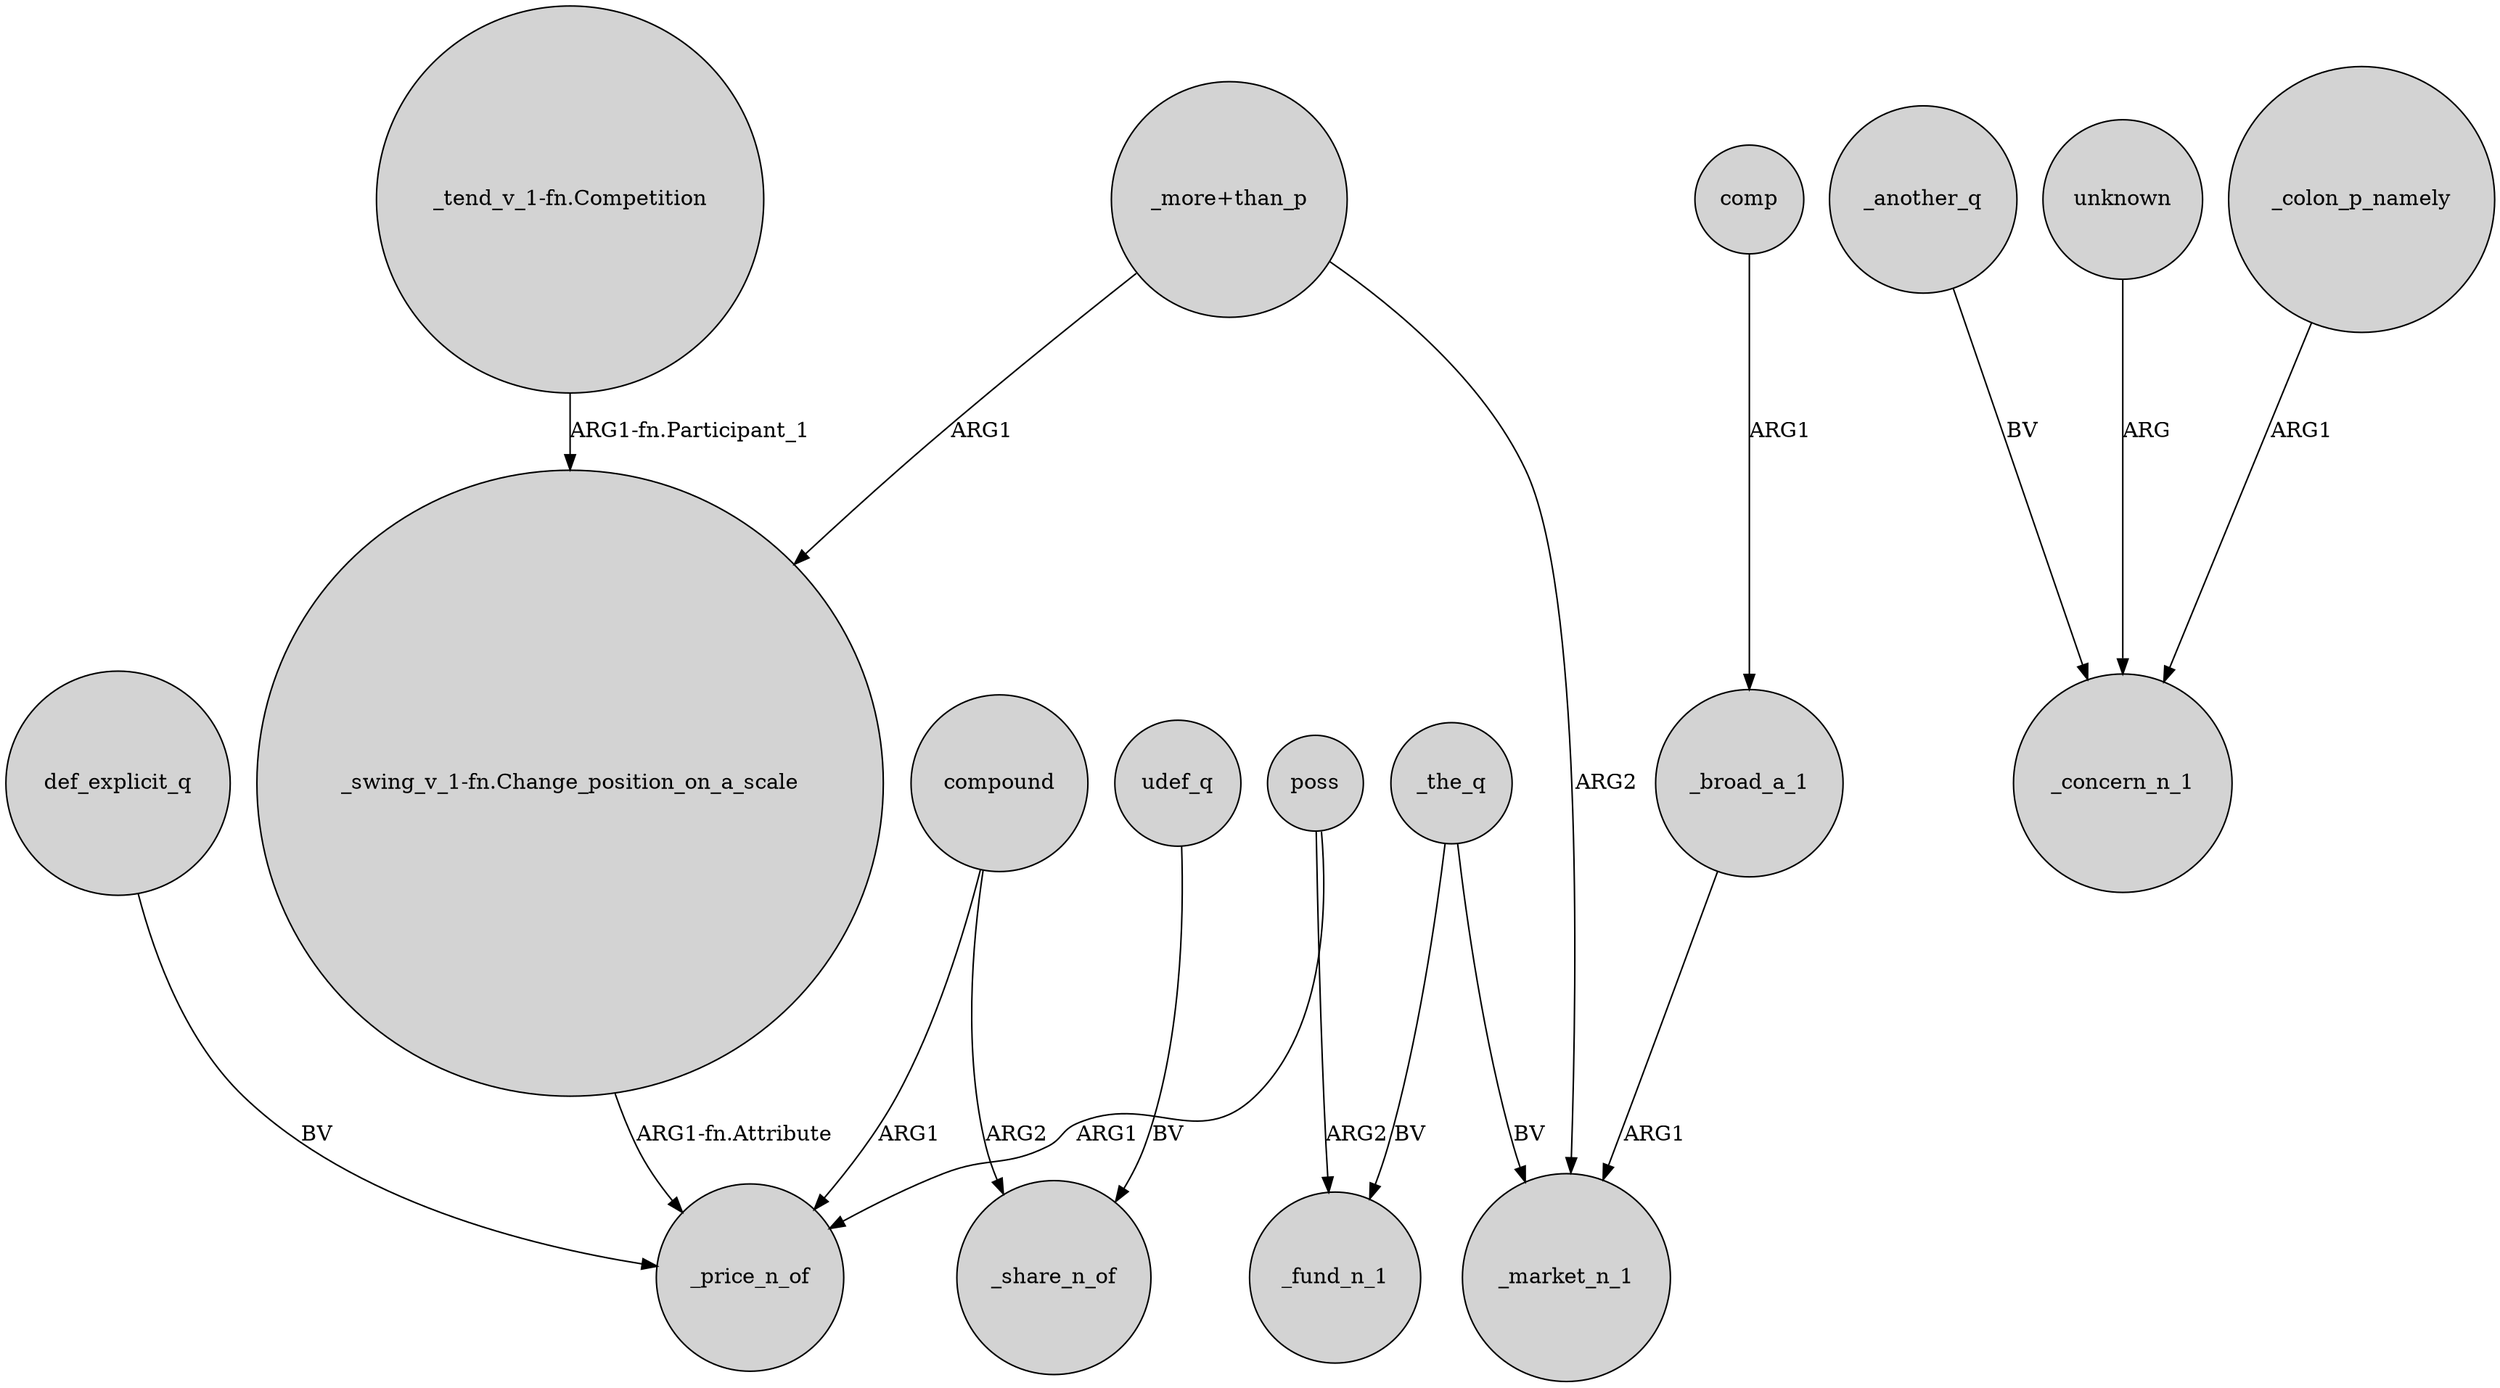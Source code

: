 digraph {
	node [shape=circle style=filled]
	"_swing_v_1-fn.Change_position_on_a_scale" -> _price_n_of [label="ARG1-fn.Attribute"]
	"_more+than_p" -> "_swing_v_1-fn.Change_position_on_a_scale" [label=ARG1]
	def_explicit_q -> _price_n_of [label=BV]
	_another_q -> _concern_n_1 [label=BV]
	poss -> _price_n_of [label=ARG1]
	_the_q -> _fund_n_1 [label=BV]
	_broad_a_1 -> _market_n_1 [label=ARG1]
	"_more+than_p" -> _market_n_1 [label=ARG2]
	compound -> _price_n_of [label=ARG1]
	"_tend_v_1-fn.Competition" -> "_swing_v_1-fn.Change_position_on_a_scale" [label="ARG1-fn.Participant_1"]
	poss -> _fund_n_1 [label=ARG2]
	udef_q -> _share_n_of [label=BV]
	compound -> _share_n_of [label=ARG2]
	comp -> _broad_a_1 [label=ARG1]
	unknown -> _concern_n_1 [label=ARG]
	_the_q -> _market_n_1 [label=BV]
	_colon_p_namely -> _concern_n_1 [label=ARG1]
}
